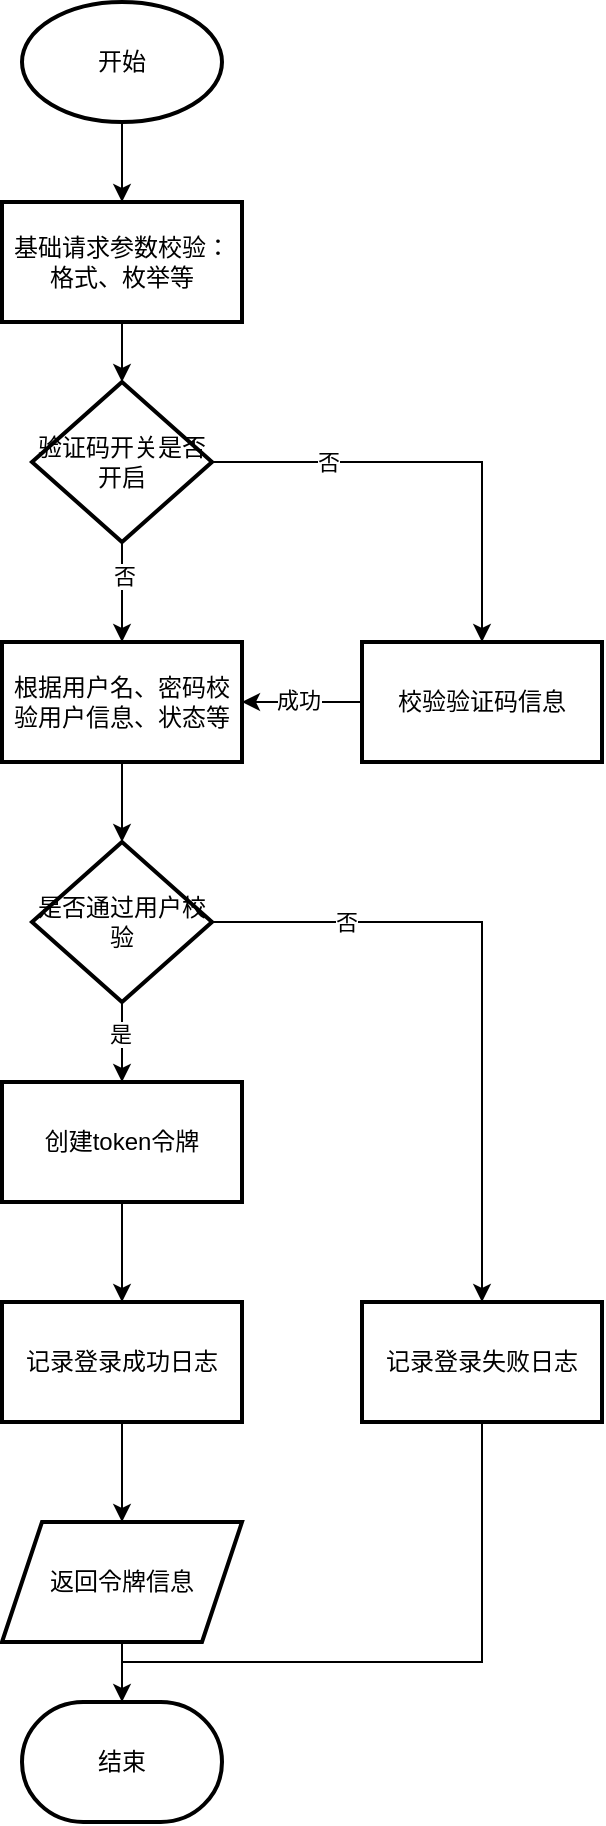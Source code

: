 <mxfile version="21.3.5" type="github">
  <diagram id="4hnkHejrDs7feBjrrsEt" name="登录流程">
    <mxGraphModel dx="1314" dy="850" grid="1" gridSize="10" guides="1" tooltips="1" connect="1" arrows="1" fold="1" page="1" pageScale="1" pageWidth="827" pageHeight="1169" math="0" shadow="0">
      <root>
        <mxCell id="0" />
        <mxCell id="1" parent="0" />
        <mxCell id="vVt0RdlEBvdHpTYQkcwv-3" value="" style="edgeStyle=orthogonalEdgeStyle;rounded=0;orthogonalLoop=1;jettySize=auto;html=1;" edge="1" parent="1" source="vVt0RdlEBvdHpTYQkcwv-1" target="vVt0RdlEBvdHpTYQkcwv-2">
          <mxGeometry relative="1" as="geometry" />
        </mxCell>
        <mxCell id="vVt0RdlEBvdHpTYQkcwv-1" value="开始" style="strokeWidth=2;html=1;shape=mxgraph.flowchart.start_1;whiteSpace=wrap;" vertex="1" parent="1">
          <mxGeometry x="290" y="10" width="100" height="60" as="geometry" />
        </mxCell>
        <mxCell id="vVt0RdlEBvdHpTYQkcwv-7" value="" style="edgeStyle=orthogonalEdgeStyle;rounded=0;orthogonalLoop=1;jettySize=auto;html=1;" edge="1" parent="1" source="vVt0RdlEBvdHpTYQkcwv-2" target="vVt0RdlEBvdHpTYQkcwv-6">
          <mxGeometry relative="1" as="geometry" />
        </mxCell>
        <mxCell id="vVt0RdlEBvdHpTYQkcwv-2" value="基础请求参数校验：格式、枚举等" style="whiteSpace=wrap;html=1;strokeWidth=2;" vertex="1" parent="1">
          <mxGeometry x="280" y="110" width="120" height="60" as="geometry" />
        </mxCell>
        <mxCell id="vVt0RdlEBvdHpTYQkcwv-9" value="" style="edgeStyle=orthogonalEdgeStyle;rounded=0;orthogonalLoop=1;jettySize=auto;html=1;" edge="1" parent="1" source="vVt0RdlEBvdHpTYQkcwv-6" target="vVt0RdlEBvdHpTYQkcwv-8">
          <mxGeometry relative="1" as="geometry" />
        </mxCell>
        <mxCell id="vVt0RdlEBvdHpTYQkcwv-10" value="否" style="edgeLabel;html=1;align=center;verticalAlign=middle;resizable=0;points=[];" vertex="1" connectable="0" parent="vVt0RdlEBvdHpTYQkcwv-9">
          <mxGeometry x="-0.32" y="1" relative="1" as="geometry">
            <mxPoint as="offset" />
          </mxGeometry>
        </mxCell>
        <mxCell id="vVt0RdlEBvdHpTYQkcwv-13" value="" style="edgeStyle=orthogonalEdgeStyle;rounded=0;orthogonalLoop=1;jettySize=auto;html=1;" edge="1" parent="1" source="vVt0RdlEBvdHpTYQkcwv-6" target="vVt0RdlEBvdHpTYQkcwv-12">
          <mxGeometry relative="1" as="geometry" />
        </mxCell>
        <mxCell id="vVt0RdlEBvdHpTYQkcwv-14" value="否" style="edgeLabel;html=1;align=center;verticalAlign=middle;resizable=0;points=[];" vertex="1" connectable="0" parent="vVt0RdlEBvdHpTYQkcwv-13">
          <mxGeometry x="-0.483" relative="1" as="geometry">
            <mxPoint as="offset" />
          </mxGeometry>
        </mxCell>
        <mxCell id="vVt0RdlEBvdHpTYQkcwv-6" value="验证码开关是否开启" style="rhombus;whiteSpace=wrap;html=1;strokeWidth=2;" vertex="1" parent="1">
          <mxGeometry x="295" y="200" width="90" height="80" as="geometry" />
        </mxCell>
        <mxCell id="vVt0RdlEBvdHpTYQkcwv-17" value="" style="edgeStyle=orthogonalEdgeStyle;rounded=0;orthogonalLoop=1;jettySize=auto;html=1;" edge="1" parent="1" source="vVt0RdlEBvdHpTYQkcwv-8" target="vVt0RdlEBvdHpTYQkcwv-16">
          <mxGeometry relative="1" as="geometry" />
        </mxCell>
        <mxCell id="vVt0RdlEBvdHpTYQkcwv-8" value="根据用户名、密码校验用户信息、状态等" style="whiteSpace=wrap;html=1;strokeWidth=2;" vertex="1" parent="1">
          <mxGeometry x="280" y="330" width="120" height="60" as="geometry" />
        </mxCell>
        <mxCell id="vVt0RdlEBvdHpTYQkcwv-15" value="" style="edgeStyle=orthogonalEdgeStyle;rounded=0;orthogonalLoop=1;jettySize=auto;html=1;" edge="1" parent="1" source="vVt0RdlEBvdHpTYQkcwv-12" target="vVt0RdlEBvdHpTYQkcwv-8">
          <mxGeometry relative="1" as="geometry" />
        </mxCell>
        <mxCell id="vVt0RdlEBvdHpTYQkcwv-35" value="成功" style="edgeLabel;html=1;align=center;verticalAlign=middle;resizable=0;points=[];" vertex="1" connectable="0" parent="vVt0RdlEBvdHpTYQkcwv-15">
          <mxGeometry x="0.067" y="-1" relative="1" as="geometry">
            <mxPoint as="offset" />
          </mxGeometry>
        </mxCell>
        <mxCell id="vVt0RdlEBvdHpTYQkcwv-12" value="校验验证码信息" style="whiteSpace=wrap;html=1;strokeWidth=2;" vertex="1" parent="1">
          <mxGeometry x="460" y="330" width="120" height="60" as="geometry" />
        </mxCell>
        <mxCell id="vVt0RdlEBvdHpTYQkcwv-19" value="" style="edgeStyle=orthogonalEdgeStyle;rounded=0;orthogonalLoop=1;jettySize=auto;html=1;" edge="1" parent="1" source="vVt0RdlEBvdHpTYQkcwv-16" target="vVt0RdlEBvdHpTYQkcwv-18">
          <mxGeometry relative="1" as="geometry" />
        </mxCell>
        <mxCell id="vVt0RdlEBvdHpTYQkcwv-24" value="是" style="edgeLabel;html=1;align=center;verticalAlign=middle;resizable=0;points=[];" vertex="1" connectable="0" parent="vVt0RdlEBvdHpTYQkcwv-19">
          <mxGeometry x="-0.191" y="-1" relative="1" as="geometry">
            <mxPoint as="offset" />
          </mxGeometry>
        </mxCell>
        <mxCell id="vVt0RdlEBvdHpTYQkcwv-31" value="" style="edgeStyle=orthogonalEdgeStyle;rounded=0;orthogonalLoop=1;jettySize=auto;html=1;" edge="1" parent="1" source="vVt0RdlEBvdHpTYQkcwv-16" target="vVt0RdlEBvdHpTYQkcwv-30">
          <mxGeometry relative="1" as="geometry">
            <Array as="points">
              <mxPoint x="520" y="470" />
            </Array>
          </mxGeometry>
        </mxCell>
        <mxCell id="vVt0RdlEBvdHpTYQkcwv-34" value="否" style="edgeLabel;html=1;align=center;verticalAlign=middle;resizable=0;points=[];" vertex="1" connectable="0" parent="vVt0RdlEBvdHpTYQkcwv-31">
          <mxGeometry x="-0.575" y="-3" relative="1" as="geometry">
            <mxPoint x="-2" y="-3" as="offset" />
          </mxGeometry>
        </mxCell>
        <mxCell id="vVt0RdlEBvdHpTYQkcwv-16" value="是否通过用户校验" style="rhombus;whiteSpace=wrap;html=1;strokeWidth=2;" vertex="1" parent="1">
          <mxGeometry x="295" y="430" width="90" height="80" as="geometry" />
        </mxCell>
        <mxCell id="vVt0RdlEBvdHpTYQkcwv-21" value="" style="edgeStyle=orthogonalEdgeStyle;rounded=0;orthogonalLoop=1;jettySize=auto;html=1;" edge="1" parent="1" source="vVt0RdlEBvdHpTYQkcwv-18" target="vVt0RdlEBvdHpTYQkcwv-20">
          <mxGeometry relative="1" as="geometry" />
        </mxCell>
        <mxCell id="vVt0RdlEBvdHpTYQkcwv-18" value="创建token令牌" style="whiteSpace=wrap;html=1;strokeWidth=2;" vertex="1" parent="1">
          <mxGeometry x="280" y="550" width="120" height="60" as="geometry" />
        </mxCell>
        <mxCell id="vVt0RdlEBvdHpTYQkcwv-23" value="" style="edgeStyle=orthogonalEdgeStyle;rounded=0;orthogonalLoop=1;jettySize=auto;html=1;" edge="1" parent="1" source="vVt0RdlEBvdHpTYQkcwv-20" target="vVt0RdlEBvdHpTYQkcwv-22">
          <mxGeometry relative="1" as="geometry" />
        </mxCell>
        <mxCell id="vVt0RdlEBvdHpTYQkcwv-20" value="记录登录成功日志" style="whiteSpace=wrap;html=1;strokeWidth=2;" vertex="1" parent="1">
          <mxGeometry x="280" y="660" width="120" height="60" as="geometry" />
        </mxCell>
        <mxCell id="vVt0RdlEBvdHpTYQkcwv-27" value="" style="edgeStyle=orthogonalEdgeStyle;rounded=0;orthogonalLoop=1;jettySize=auto;html=1;" edge="1" parent="1" source="vVt0RdlEBvdHpTYQkcwv-22" target="vVt0RdlEBvdHpTYQkcwv-26">
          <mxGeometry relative="1" as="geometry" />
        </mxCell>
        <mxCell id="vVt0RdlEBvdHpTYQkcwv-22" value="返回令牌信息" style="shape=parallelogram;perimeter=parallelogramPerimeter;whiteSpace=wrap;html=1;fixedSize=1;strokeWidth=2;" vertex="1" parent="1">
          <mxGeometry x="280" y="770" width="120" height="60" as="geometry" />
        </mxCell>
        <mxCell id="vVt0RdlEBvdHpTYQkcwv-26" value="结束" style="strokeWidth=2;html=1;shape=mxgraph.flowchart.terminator;whiteSpace=wrap;" vertex="1" parent="1">
          <mxGeometry x="290" y="860" width="100" height="60" as="geometry" />
        </mxCell>
        <mxCell id="vVt0RdlEBvdHpTYQkcwv-33" value="" style="edgeStyle=orthogonalEdgeStyle;rounded=0;orthogonalLoop=1;jettySize=auto;html=1;endArrow=none;endFill=0;" edge="1" parent="1" source="vVt0RdlEBvdHpTYQkcwv-30">
          <mxGeometry relative="1" as="geometry">
            <mxPoint x="340" y="840" as="targetPoint" />
            <Array as="points">
              <mxPoint x="520" y="840" />
            </Array>
          </mxGeometry>
        </mxCell>
        <mxCell id="vVt0RdlEBvdHpTYQkcwv-30" value="记录登录失败日志" style="whiteSpace=wrap;html=1;strokeWidth=2;" vertex="1" parent="1">
          <mxGeometry x="460" y="660" width="120" height="60" as="geometry" />
        </mxCell>
      </root>
    </mxGraphModel>
  </diagram>
</mxfile>
